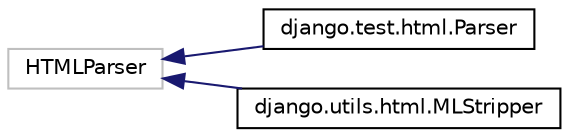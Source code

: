 digraph "Graphical Class Hierarchy"
{
 // LATEX_PDF_SIZE
  edge [fontname="Helvetica",fontsize="10",labelfontname="Helvetica",labelfontsize="10"];
  node [fontname="Helvetica",fontsize="10",shape=record];
  rankdir="LR";
  Node3805 [label="HTMLParser",height=0.2,width=0.4,color="grey75", fillcolor="white", style="filled",tooltip=" "];
  Node3805 -> Node0 [dir="back",color="midnightblue",fontsize="10",style="solid",fontname="Helvetica"];
  Node0 [label="django.test.html.Parser",height=0.2,width=0.4,color="black", fillcolor="white", style="filled",URL="$classdjango_1_1test_1_1html_1_1_parser.html",tooltip=" "];
  Node3805 -> Node3807 [dir="back",color="midnightblue",fontsize="10",style="solid",fontname="Helvetica"];
  Node3807 [label="django.utils.html.MLStripper",height=0.2,width=0.4,color="black", fillcolor="white", style="filled",URL="$classdjango_1_1utils_1_1html_1_1_m_l_stripper.html",tooltip=" "];
}
